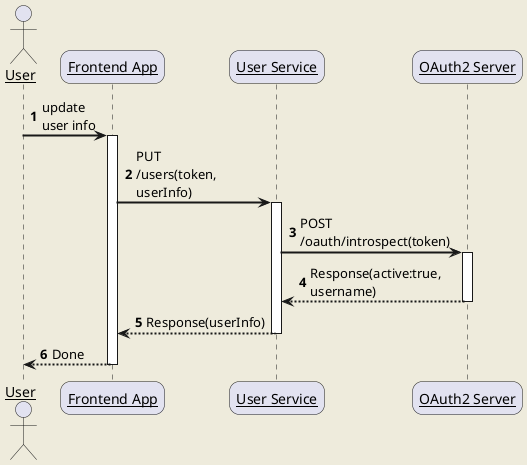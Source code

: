 @startuml
skinparam backgroundColor #EEEBDC
skinparam handwritten false
skinparam sequenceArrowThickness 2
skinparam roundcorner 20
skinparam maxmessagesize 60
skinparam sequenceParticipant underline

actor User
participant "Frontend App" as Frontend
participant "User Service" as UserService
participant "OAuth2 Server" as OAuth

autonumber 1
User -> Frontend: update user info
activate Frontend

Frontend -> UserService: PUT /users(token, userInfo)
activate UserService

UserService -> OAuth: POST /oauth/introspect(token)
activate OAuth
OAuth --> UserService: Response(active:true, username)

deactivate OAuth

UserService --> Frontend: Response(userInfo)
deactivate UserService

Frontend --> User: Done
deactivate Frontend
@enduml